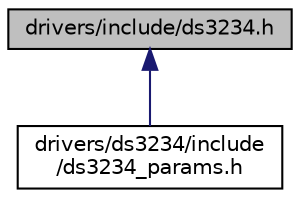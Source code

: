digraph "drivers/include/ds3234.h"
{
 // LATEX_PDF_SIZE
  edge [fontname="Helvetica",fontsize="10",labelfontname="Helvetica",labelfontsize="10"];
  node [fontname="Helvetica",fontsize="10",shape=record];
  Node1 [label="drivers/include/ds3234.h",height=0.2,width=0.4,color="black", fillcolor="grey75", style="filled", fontcolor="black",tooltip="DS3234 device driver."];
  Node1 -> Node2 [dir="back",color="midnightblue",fontsize="10",style="solid",fontname="Helvetica"];
  Node2 [label="drivers/ds3234/include\l/ds3234_params.h",height=0.2,width=0.4,color="black", fillcolor="white", style="filled",URL="$ds3234__params_8h.html",tooltip="Default configuration for DS3234 devices."];
}

